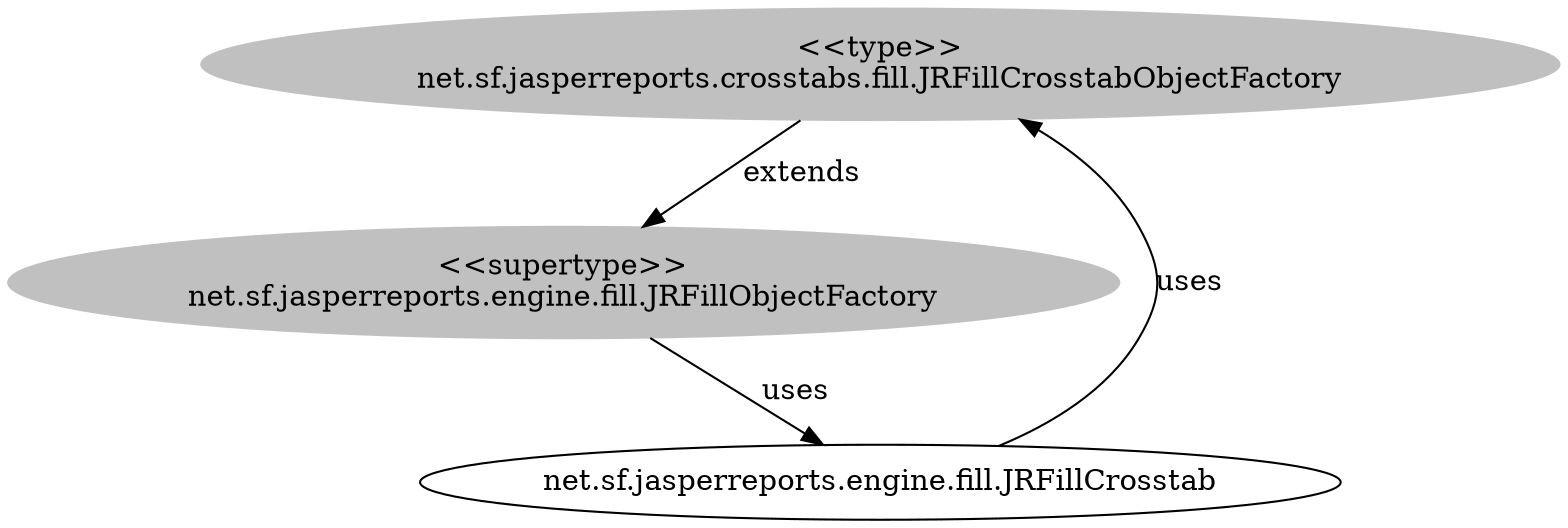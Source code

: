 digraph stk {
	net_sf_jasperreports_crosstabs_fill_JRFillCrosstabObjectFactory [label="<<type>>
net.sf.jasperreports.crosstabs.fill.JRFillCrosstabObjectFactory",style=filled,color="grey"];
	net_sf_jasperreports_engine_fill_JRFillObjectFactory [label="<<supertype>>
net.sf.jasperreports.engine.fill.JRFillObjectFactory",style=filled,color="grey"];
	net_sf_jasperreports_engine_fill_JRFillCrosstab [label="net.sf.jasperreports.engine.fill.JRFillCrosstab"];
	net_sf_jasperreports_crosstabs_fill_JRFillCrosstabObjectFactory -> net_sf_jasperreports_engine_fill_JRFillObjectFactory [label=extends];
	net_sf_jasperreports_engine_fill_JRFillObjectFactory -> net_sf_jasperreports_engine_fill_JRFillCrosstab [label=uses];
	net_sf_jasperreports_engine_fill_JRFillCrosstab -> net_sf_jasperreports_crosstabs_fill_JRFillCrosstabObjectFactory [label=uses];
}
